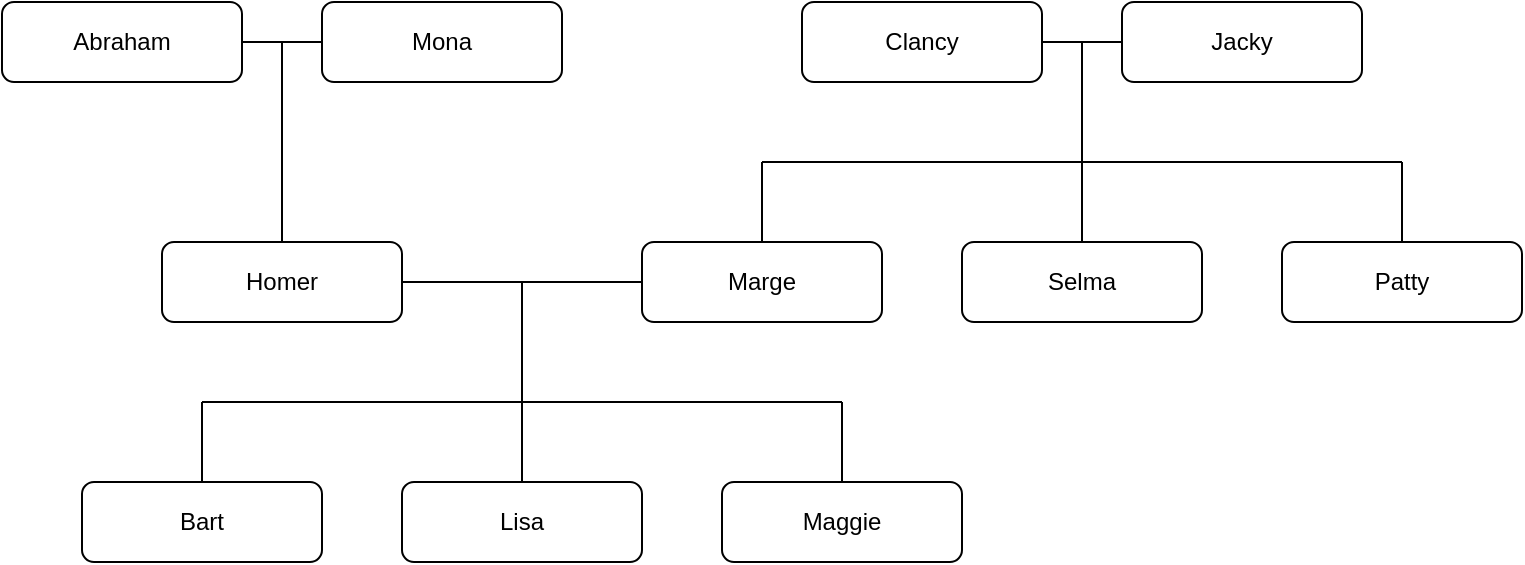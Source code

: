 <mxfile version="13.6.2" type="device"><diagram id="kNmFzUIowbGjSrJ8NdKX" name="Page-1"><mxGraphModel dx="1350" dy="816" grid="1" gridSize="10" guides="1" tooltips="1" connect="1" arrows="1" fold="1" page="1" pageScale="1" pageWidth="850" pageHeight="1100" math="0" shadow="0"><root><mxCell id="0"/><mxCell id="1" parent="0"/><mxCell id="qznROwKV7b6avJZc1rB4-1" value="Clancy" style="rounded=1;whiteSpace=wrap;html=1;" vertex="1" parent="1"><mxGeometry x="480" y="80" width="120" height="40" as="geometry"/></mxCell><mxCell id="qznROwKV7b6avJZc1rB4-2" value="Jacky" style="rounded=1;whiteSpace=wrap;html=1;" vertex="1" parent="1"><mxGeometry x="640" y="80" width="120" height="40" as="geometry"/></mxCell><mxCell id="qznROwKV7b6avJZc1rB4-3" value="Selma" style="rounded=1;whiteSpace=wrap;html=1;" vertex="1" parent="1"><mxGeometry x="560" y="200" width="120" height="40" as="geometry"/></mxCell><mxCell id="qznROwKV7b6avJZc1rB4-4" value="" style="endArrow=none;html=1;exitX=1;exitY=0.5;exitDx=0;exitDy=0;entryX=0;entryY=0.5;entryDx=0;entryDy=0;" edge="1" parent="1" source="qznROwKV7b6avJZc1rB4-1" target="qznROwKV7b6avJZc1rB4-2"><mxGeometry width="50" height="50" relative="1" as="geometry"><mxPoint x="360" y="180" as="sourcePoint"/><mxPoint x="410" y="130" as="targetPoint"/></mxGeometry></mxCell><mxCell id="qznROwKV7b6avJZc1rB4-5" value="" style="endArrow=none;html=1;exitX=0.5;exitY=0;exitDx=0;exitDy=0;" edge="1" parent="1" source="qznROwKV7b6avJZc1rB4-3"><mxGeometry width="50" height="50" relative="1" as="geometry"><mxPoint x="360" y="180" as="sourcePoint"/><mxPoint x="620" y="100" as="targetPoint"/></mxGeometry></mxCell><mxCell id="qznROwKV7b6avJZc1rB4-6" value="Marge" style="rounded=1;whiteSpace=wrap;html=1;" vertex="1" parent="1"><mxGeometry x="400" y="200" width="120" height="40" as="geometry"/></mxCell><mxCell id="qznROwKV7b6avJZc1rB4-7" value="Patty" style="rounded=1;whiteSpace=wrap;html=1;" vertex="1" parent="1"><mxGeometry x="720" y="200" width="120" height="40" as="geometry"/></mxCell><mxCell id="qznROwKV7b6avJZc1rB4-8" value="" style="endArrow=none;html=1;exitX=0.5;exitY=0;exitDx=0;exitDy=0;" edge="1" parent="1" source="qznROwKV7b6avJZc1rB4-6"><mxGeometry width="50" height="50" relative="1" as="geometry"><mxPoint x="400" y="180" as="sourcePoint"/><mxPoint x="460" y="160" as="targetPoint"/></mxGeometry></mxCell><mxCell id="qznROwKV7b6avJZc1rB4-9" value="" style="endArrow=none;html=1;" edge="1" parent="1"><mxGeometry width="50" height="50" relative="1" as="geometry"><mxPoint x="460" y="160" as="sourcePoint"/><mxPoint x="780" y="160" as="targetPoint"/></mxGeometry></mxCell><mxCell id="qznROwKV7b6avJZc1rB4-10" value="" style="endArrow=none;html=1;exitX=0.5;exitY=0;exitDx=0;exitDy=0;" edge="1" parent="1" source="qznROwKV7b6avJZc1rB4-7"><mxGeometry width="50" height="50" relative="1" as="geometry"><mxPoint x="400" y="180" as="sourcePoint"/><mxPoint x="780" y="160" as="targetPoint"/></mxGeometry></mxCell><mxCell id="qznROwKV7b6avJZc1rB4-12" value="Abraham" style="rounded=1;whiteSpace=wrap;html=1;" vertex="1" parent="1"><mxGeometry x="80" y="80" width="120" height="40" as="geometry"/></mxCell><mxCell id="qznROwKV7b6avJZc1rB4-13" value="Homer" style="rounded=1;whiteSpace=wrap;html=1;" vertex="1" parent="1"><mxGeometry x="160" y="200" width="120" height="40" as="geometry"/></mxCell><mxCell id="qznROwKV7b6avJZc1rB4-14" value="Mona" style="rounded=1;whiteSpace=wrap;html=1;" vertex="1" parent="1"><mxGeometry x="240" y="80" width="120" height="40" as="geometry"/></mxCell><mxCell id="qznROwKV7b6avJZc1rB4-15" value="" style="endArrow=none;html=1;exitX=1;exitY=0.5;exitDx=0;exitDy=0;entryX=0;entryY=0.5;entryDx=0;entryDy=0;" edge="1" parent="1" source="qznROwKV7b6avJZc1rB4-12" target="qznROwKV7b6avJZc1rB4-14"><mxGeometry width="50" height="50" relative="1" as="geometry"><mxPoint x="480" y="180" as="sourcePoint"/><mxPoint x="530" y="130" as="targetPoint"/></mxGeometry></mxCell><mxCell id="qznROwKV7b6avJZc1rB4-16" value="" style="endArrow=none;html=1;exitX=0.5;exitY=0;exitDx=0;exitDy=0;" edge="1" parent="1" source="qznROwKV7b6avJZc1rB4-13"><mxGeometry width="50" height="50" relative="1" as="geometry"><mxPoint x="480" y="180" as="sourcePoint"/><mxPoint x="220" y="100" as="targetPoint"/></mxGeometry></mxCell><mxCell id="qznROwKV7b6avJZc1rB4-17" value="" style="endArrow=none;html=1;exitX=1;exitY=0.5;exitDx=0;exitDy=0;entryX=0;entryY=0.5;entryDx=0;entryDy=0;" edge="1" parent="1" source="qznROwKV7b6avJZc1rB4-13" target="qznROwKV7b6avJZc1rB4-6"><mxGeometry width="50" height="50" relative="1" as="geometry"><mxPoint x="400" y="180" as="sourcePoint"/><mxPoint x="450" y="130" as="targetPoint"/></mxGeometry></mxCell><mxCell id="qznROwKV7b6avJZc1rB4-18" value="" style="endArrow=none;html=1;" edge="1" parent="1"><mxGeometry width="50" height="50" relative="1" as="geometry"><mxPoint x="340" y="320" as="sourcePoint"/><mxPoint x="340" y="220" as="targetPoint"/></mxGeometry></mxCell><mxCell id="qznROwKV7b6avJZc1rB4-19" value="" style="endArrow=none;html=1;" edge="1" parent="1"><mxGeometry width="50" height="50" relative="1" as="geometry"><mxPoint x="180" y="280" as="sourcePoint"/><mxPoint x="500" y="280" as="targetPoint"/></mxGeometry></mxCell><mxCell id="qznROwKV7b6avJZc1rB4-20" value="Lisa" style="rounded=1;whiteSpace=wrap;html=1;" vertex="1" parent="1"><mxGeometry x="280" y="320" width="120" height="40" as="geometry"/></mxCell><mxCell id="qznROwKV7b6avJZc1rB4-21" value="Bart" style="rounded=1;whiteSpace=wrap;html=1;" vertex="1" parent="1"><mxGeometry x="120" y="320" width="120" height="40" as="geometry"/></mxCell><mxCell id="qznROwKV7b6avJZc1rB4-22" value="Maggie" style="rounded=1;whiteSpace=wrap;html=1;" vertex="1" parent="1"><mxGeometry x="440" y="320" width="120" height="40" as="geometry"/></mxCell><mxCell id="qznROwKV7b6avJZc1rB4-23" value="" style="endArrow=none;html=1;exitX=0.5;exitY=0;exitDx=0;exitDy=0;" edge="1" parent="1" source="qznROwKV7b6avJZc1rB4-21"><mxGeometry width="50" height="50" relative="1" as="geometry"><mxPoint x="400" y="180" as="sourcePoint"/><mxPoint x="180" y="280" as="targetPoint"/></mxGeometry></mxCell><mxCell id="qznROwKV7b6avJZc1rB4-24" value="" style="endArrow=none;html=1;exitX=0.5;exitY=0;exitDx=0;exitDy=0;" edge="1" parent="1" source="qznROwKV7b6avJZc1rB4-22"><mxGeometry width="50" height="50" relative="1" as="geometry"><mxPoint x="190" y="330" as="sourcePoint"/><mxPoint x="500" y="280" as="targetPoint"/></mxGeometry></mxCell></root></mxGraphModel></diagram></mxfile>
